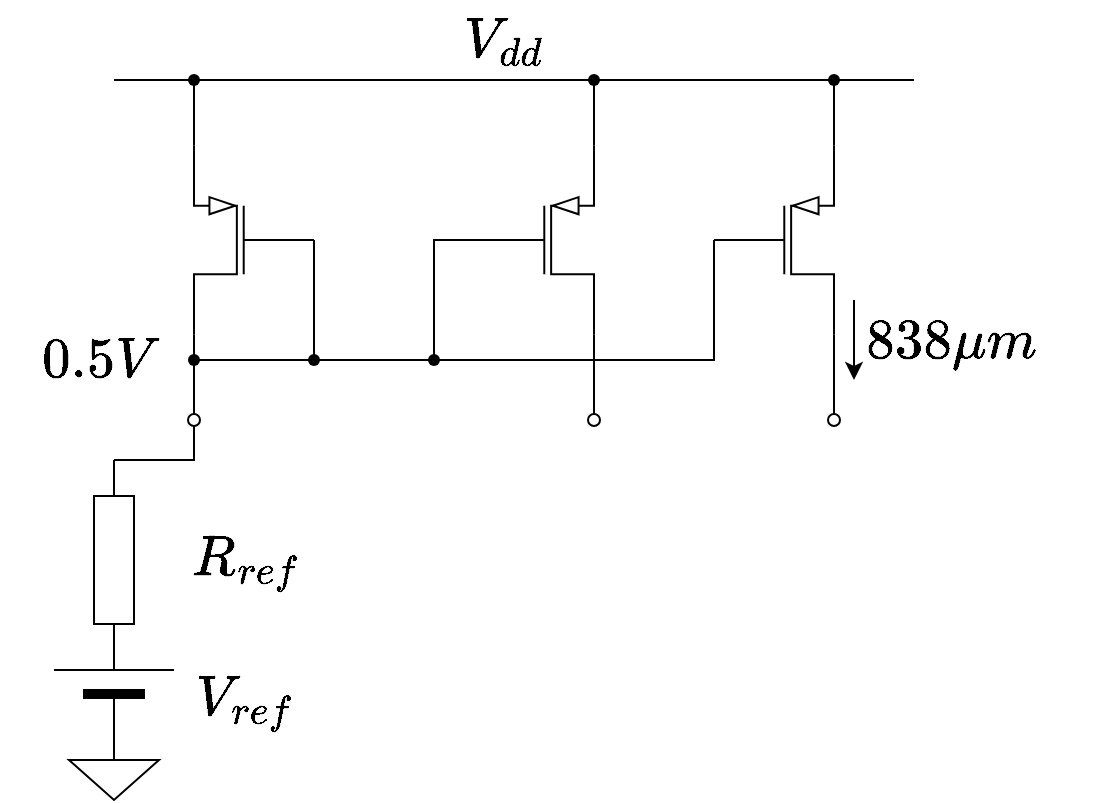 <mxfile version="22.1.16" type="device">
  <diagram name="ページ1" id="2i0Sk9s0A50K2ItH0VlC">
    <mxGraphModel dx="1434" dy="836" grid="1" gridSize="10" guides="1" tooltips="1" connect="1" arrows="1" fold="1" page="1" pageScale="1" pageWidth="1169" pageHeight="827" math="1" shadow="0">
      <root>
        <mxCell id="0" />
        <mxCell id="1" parent="0" />
        <mxCell id="ZwCErvA3PwNu4Fmr0Oyd-28" style="edgeStyle=orthogonalEdgeStyle;shape=connector;rounded=0;orthogonalLoop=1;jettySize=auto;html=1;exitX=1;exitY=1;exitDx=0;exitDy=0;exitPerimeter=0;entryX=0.5;entryY=0;entryDx=0;entryDy=0;labelBackgroundColor=default;strokeColor=default;align=center;verticalAlign=middle;fontFamily=Helvetica;fontSize=11;fontColor=default;endArrow=none;endFill=0;" edge="1" parent="1" source="ZwCErvA3PwNu4Fmr0Oyd-1" target="ZwCErvA3PwNu4Fmr0Oyd-26">
          <mxGeometry relative="1" as="geometry" />
        </mxCell>
        <mxCell id="ZwCErvA3PwNu4Fmr0Oyd-1" value="" style="verticalLabelPosition=bottom;shadow=0;dashed=0;align=center;html=1;verticalAlign=top;shape=mxgraph.electrical.transistors.pmos;pointerEvents=1;" vertex="1" parent="1">
          <mxGeometry x="540" y="270" width="60" height="100" as="geometry" />
        </mxCell>
        <mxCell id="ZwCErvA3PwNu4Fmr0Oyd-29" style="edgeStyle=orthogonalEdgeStyle;shape=connector;rounded=0;orthogonalLoop=1;jettySize=auto;html=1;exitX=1;exitY=1;exitDx=0;exitDy=0;exitPerimeter=0;entryX=0.5;entryY=0;entryDx=0;entryDy=0;labelBackgroundColor=default;strokeColor=default;align=center;verticalAlign=middle;fontFamily=Helvetica;fontSize=11;fontColor=default;endArrow=none;endFill=0;" edge="1" parent="1" source="ZwCErvA3PwNu4Fmr0Oyd-2" target="ZwCErvA3PwNu4Fmr0Oyd-27">
          <mxGeometry relative="1" as="geometry" />
        </mxCell>
        <mxCell id="ZwCErvA3PwNu4Fmr0Oyd-2" value="" style="verticalLabelPosition=bottom;shadow=0;dashed=0;align=center;html=1;verticalAlign=top;shape=mxgraph.electrical.transistors.pmos;pointerEvents=1;" vertex="1" parent="1">
          <mxGeometry x="660" y="270" width="60" height="100" as="geometry" />
        </mxCell>
        <mxCell id="ZwCErvA3PwNu4Fmr0Oyd-3" value="" style="verticalLabelPosition=bottom;shadow=0;dashed=0;align=center;html=1;verticalAlign=top;shape=mxgraph.electrical.transistors.pmos;pointerEvents=1;flipH=1;" vertex="1" parent="1">
          <mxGeometry x="400" y="270" width="60" height="100" as="geometry" />
        </mxCell>
        <mxCell id="ZwCErvA3PwNu4Fmr0Oyd-15" style="edgeStyle=orthogonalEdgeStyle;shape=connector;rounded=0;orthogonalLoop=1;jettySize=auto;html=1;labelBackgroundColor=default;strokeColor=default;align=center;verticalAlign=middle;fontFamily=Helvetica;fontSize=11;fontColor=default;endArrow=none;endFill=0;" edge="1" parent="1" source="ZwCErvA3PwNu4Fmr0Oyd-5">
          <mxGeometry relative="1" as="geometry">
            <mxPoint x="360" y="240" as="targetPoint" />
          </mxGeometry>
        </mxCell>
        <mxCell id="ZwCErvA3PwNu4Fmr0Oyd-5" value="" style="shape=waypoint;sketch=0;fillStyle=solid;size=6;pointerEvents=1;points=[];fillColor=none;resizable=0;rotatable=0;perimeter=centerPerimeter;snapToPoint=1;fontFamily=Helvetica;fontSize=11;fontColor=default;" vertex="1" parent="1">
          <mxGeometry x="390" y="230" width="20" height="20" as="geometry" />
        </mxCell>
        <mxCell id="ZwCErvA3PwNu4Fmr0Oyd-6" value="" style="shape=waypoint;sketch=0;fillStyle=solid;size=6;pointerEvents=1;points=[];fillColor=none;resizable=0;rotatable=0;perimeter=centerPerimeter;snapToPoint=1;fontFamily=Helvetica;fontSize=11;fontColor=default;" vertex="1" parent="1">
          <mxGeometry x="590" y="230" width="20" height="20" as="geometry" />
        </mxCell>
        <mxCell id="ZwCErvA3PwNu4Fmr0Oyd-16" style="edgeStyle=orthogonalEdgeStyle;shape=connector;rounded=0;orthogonalLoop=1;jettySize=auto;html=1;labelBackgroundColor=default;strokeColor=default;align=center;verticalAlign=middle;fontFamily=Helvetica;fontSize=11;fontColor=default;endArrow=none;endFill=0;" edge="1" parent="1" source="ZwCErvA3PwNu4Fmr0Oyd-7">
          <mxGeometry relative="1" as="geometry">
            <mxPoint x="760" y="240" as="targetPoint" />
          </mxGeometry>
        </mxCell>
        <mxCell id="ZwCErvA3PwNu4Fmr0Oyd-7" value="" style="shape=waypoint;sketch=0;fillStyle=solid;size=6;pointerEvents=1;points=[];fillColor=none;resizable=0;rotatable=0;perimeter=centerPerimeter;snapToPoint=1;fontFamily=Helvetica;fontSize=11;fontColor=default;" vertex="1" parent="1">
          <mxGeometry x="710" y="230" width="20" height="20" as="geometry" />
        </mxCell>
        <mxCell id="ZwCErvA3PwNu4Fmr0Oyd-8" style="edgeStyle=orthogonalEdgeStyle;rounded=0;orthogonalLoop=1;jettySize=auto;html=1;exitX=1;exitY=0;exitDx=0;exitDy=0;exitPerimeter=0;entryX=0.279;entryY=0.981;entryDx=0;entryDy=0;entryPerimeter=0;endArrow=none;endFill=0;" edge="1" parent="1" source="ZwCErvA3PwNu4Fmr0Oyd-3" target="ZwCErvA3PwNu4Fmr0Oyd-5">
          <mxGeometry relative="1" as="geometry" />
        </mxCell>
        <mxCell id="ZwCErvA3PwNu4Fmr0Oyd-9" style="edgeStyle=orthogonalEdgeStyle;shape=connector;rounded=0;orthogonalLoop=1;jettySize=auto;html=1;exitX=1;exitY=0;exitDx=0;exitDy=0;exitPerimeter=0;entryX=0.421;entryY=1.1;entryDx=0;entryDy=0;entryPerimeter=0;labelBackgroundColor=default;strokeColor=default;align=center;verticalAlign=middle;fontFamily=Helvetica;fontSize=11;fontColor=default;endArrow=none;endFill=0;" edge="1" parent="1" source="ZwCErvA3PwNu4Fmr0Oyd-1" target="ZwCErvA3PwNu4Fmr0Oyd-6">
          <mxGeometry relative="1" as="geometry" />
        </mxCell>
        <mxCell id="ZwCErvA3PwNu4Fmr0Oyd-10" style="edgeStyle=orthogonalEdgeStyle;shape=connector;rounded=0;orthogonalLoop=1;jettySize=auto;html=1;exitX=1;exitY=0;exitDx=0;exitDy=0;exitPerimeter=0;entryX=0.54;entryY=1.171;entryDx=0;entryDy=0;entryPerimeter=0;labelBackgroundColor=default;strokeColor=default;align=center;verticalAlign=middle;fontFamily=Helvetica;fontSize=11;fontColor=default;endArrow=none;endFill=0;" edge="1" parent="1" source="ZwCErvA3PwNu4Fmr0Oyd-2" target="ZwCErvA3PwNu4Fmr0Oyd-7">
          <mxGeometry relative="1" as="geometry" />
        </mxCell>
        <mxCell id="ZwCErvA3PwNu4Fmr0Oyd-11" style="edgeStyle=orthogonalEdgeStyle;shape=connector;rounded=0;orthogonalLoop=1;jettySize=auto;html=1;entryX=-0.031;entryY=0.41;entryDx=0;entryDy=0;entryPerimeter=0;labelBackgroundColor=default;strokeColor=default;align=center;verticalAlign=middle;fontFamily=Helvetica;fontSize=11;fontColor=default;endArrow=none;endFill=0;" edge="1" parent="1" source="ZwCErvA3PwNu4Fmr0Oyd-5" target="ZwCErvA3PwNu4Fmr0Oyd-6">
          <mxGeometry relative="1" as="geometry" />
        </mxCell>
        <mxCell id="ZwCErvA3PwNu4Fmr0Oyd-12" style="edgeStyle=orthogonalEdgeStyle;shape=connector;rounded=0;orthogonalLoop=1;jettySize=auto;html=1;entryX=1.183;entryY=0.529;entryDx=0;entryDy=0;entryPerimeter=0;labelBackgroundColor=default;strokeColor=default;align=center;verticalAlign=middle;fontFamily=Helvetica;fontSize=11;fontColor=default;endArrow=none;endFill=0;" edge="1" parent="1" source="ZwCErvA3PwNu4Fmr0Oyd-7" target="ZwCErvA3PwNu4Fmr0Oyd-6">
          <mxGeometry relative="1" as="geometry" />
        </mxCell>
        <mxCell id="ZwCErvA3PwNu4Fmr0Oyd-17" value="" style="shape=waypoint;sketch=0;fillStyle=solid;size=6;pointerEvents=1;points=[];fillColor=none;resizable=0;rotatable=0;perimeter=centerPerimeter;snapToPoint=1;fontFamily=Helvetica;fontSize=11;fontColor=default;" vertex="1" parent="1">
          <mxGeometry x="510" y="370" width="20" height="20" as="geometry" />
        </mxCell>
        <mxCell id="ZwCErvA3PwNu4Fmr0Oyd-18" style="edgeStyle=orthogonalEdgeStyle;shape=connector;rounded=0;orthogonalLoop=1;jettySize=auto;html=1;exitX=0;exitY=0.5;exitDx=0;exitDy=0;exitPerimeter=0;entryX=1.02;entryY=0.48;entryDx=0;entryDy=0;entryPerimeter=0;labelBackgroundColor=default;strokeColor=default;align=center;verticalAlign=middle;fontFamily=Helvetica;fontSize=11;fontColor=default;endArrow=none;endFill=0;" edge="1" parent="1" source="ZwCErvA3PwNu4Fmr0Oyd-2" target="ZwCErvA3PwNu4Fmr0Oyd-17">
          <mxGeometry relative="1" as="geometry">
            <Array as="points">
              <mxPoint x="660" y="380" />
            </Array>
          </mxGeometry>
        </mxCell>
        <mxCell id="ZwCErvA3PwNu4Fmr0Oyd-19" style="edgeStyle=orthogonalEdgeStyle;shape=connector;rounded=0;orthogonalLoop=1;jettySize=auto;html=1;exitX=0;exitY=0.5;exitDx=0;exitDy=0;exitPerimeter=0;entryX=0.46;entryY=-0.1;entryDx=0;entryDy=0;entryPerimeter=0;labelBackgroundColor=default;strokeColor=default;align=center;verticalAlign=middle;fontFamily=Helvetica;fontSize=11;fontColor=default;endArrow=none;endFill=0;" edge="1" parent="1" source="ZwCErvA3PwNu4Fmr0Oyd-1" target="ZwCErvA3PwNu4Fmr0Oyd-17">
          <mxGeometry relative="1" as="geometry" />
        </mxCell>
        <mxCell id="ZwCErvA3PwNu4Fmr0Oyd-31" style="edgeStyle=orthogonalEdgeStyle;shape=connector;rounded=0;orthogonalLoop=1;jettySize=auto;html=1;entryX=0.5;entryY=0;entryDx=0;entryDy=0;labelBackgroundColor=default;strokeColor=default;align=center;verticalAlign=middle;fontFamily=Helvetica;fontSize=11;fontColor=default;endArrow=none;endFill=0;" edge="1" parent="1" source="ZwCErvA3PwNu4Fmr0Oyd-20" target="ZwCErvA3PwNu4Fmr0Oyd-30">
          <mxGeometry relative="1" as="geometry" />
        </mxCell>
        <mxCell id="ZwCErvA3PwNu4Fmr0Oyd-20" value="" style="shape=waypoint;sketch=0;fillStyle=solid;size=6;pointerEvents=1;points=[];fillColor=none;resizable=0;rotatable=0;perimeter=centerPerimeter;snapToPoint=1;fontFamily=Helvetica;fontSize=11;fontColor=default;" vertex="1" parent="1">
          <mxGeometry x="390" y="370" width="20" height="20" as="geometry" />
        </mxCell>
        <mxCell id="ZwCErvA3PwNu4Fmr0Oyd-21" value="" style="shape=waypoint;sketch=0;fillStyle=solid;size=6;pointerEvents=1;points=[];fillColor=none;resizable=0;rotatable=0;perimeter=centerPerimeter;snapToPoint=1;fontFamily=Helvetica;fontSize=11;fontColor=default;" vertex="1" parent="1">
          <mxGeometry x="450" y="370" width="20" height="20" as="geometry" />
        </mxCell>
        <mxCell id="ZwCErvA3PwNu4Fmr0Oyd-22" style="edgeStyle=orthogonalEdgeStyle;shape=connector;rounded=0;orthogonalLoop=1;jettySize=auto;html=1;entryX=1;entryY=1;entryDx=0;entryDy=0;entryPerimeter=0;labelBackgroundColor=default;strokeColor=default;align=center;verticalAlign=middle;fontFamily=Helvetica;fontSize=11;fontColor=default;endArrow=none;endFill=0;" edge="1" parent="1" source="ZwCErvA3PwNu4Fmr0Oyd-20" target="ZwCErvA3PwNu4Fmr0Oyd-3">
          <mxGeometry relative="1" as="geometry" />
        </mxCell>
        <mxCell id="ZwCErvA3PwNu4Fmr0Oyd-23" style="edgeStyle=orthogonalEdgeStyle;shape=connector;rounded=0;orthogonalLoop=1;jettySize=auto;html=1;entryX=0;entryY=0.563;entryDx=0;entryDy=0;entryPerimeter=0;labelBackgroundColor=default;strokeColor=default;align=center;verticalAlign=middle;fontFamily=Helvetica;fontSize=11;fontColor=default;endArrow=none;endFill=0;" edge="1" parent="1" source="ZwCErvA3PwNu4Fmr0Oyd-20" target="ZwCErvA3PwNu4Fmr0Oyd-21">
          <mxGeometry relative="1" as="geometry" />
        </mxCell>
        <mxCell id="ZwCErvA3PwNu4Fmr0Oyd-24" style="edgeStyle=orthogonalEdgeStyle;shape=connector;rounded=0;orthogonalLoop=1;jettySize=auto;html=1;entryX=-0.053;entryY=0.559;entryDx=0;entryDy=0;entryPerimeter=0;labelBackgroundColor=default;strokeColor=default;align=center;verticalAlign=middle;fontFamily=Helvetica;fontSize=11;fontColor=default;endArrow=none;endFill=0;" edge="1" parent="1" source="ZwCErvA3PwNu4Fmr0Oyd-21" target="ZwCErvA3PwNu4Fmr0Oyd-17">
          <mxGeometry relative="1" as="geometry" />
        </mxCell>
        <mxCell id="ZwCErvA3PwNu4Fmr0Oyd-25" style="edgeStyle=orthogonalEdgeStyle;shape=connector;rounded=0;orthogonalLoop=1;jettySize=auto;html=1;exitX=0;exitY=0.5;exitDx=0;exitDy=0;exitPerimeter=0;entryX=0.5;entryY=0.02;entryDx=0;entryDy=0;entryPerimeter=0;labelBackgroundColor=default;strokeColor=default;align=center;verticalAlign=middle;fontFamily=Helvetica;fontSize=11;fontColor=default;endArrow=none;endFill=0;" edge="1" parent="1" source="ZwCErvA3PwNu4Fmr0Oyd-3" target="ZwCErvA3PwNu4Fmr0Oyd-21">
          <mxGeometry relative="1" as="geometry">
            <Array as="points">
              <mxPoint x="460" y="350" />
              <mxPoint x="460" y="350" />
            </Array>
          </mxGeometry>
        </mxCell>
        <mxCell id="ZwCErvA3PwNu4Fmr0Oyd-26" value="" style="verticalLabelPosition=bottom;shadow=0;dashed=0;align=center;html=1;verticalAlign=top;strokeWidth=1;shape=ellipse;perimeter=ellipsePerimeter;fontFamily=Helvetica;fontSize=11;fontColor=default;aspect=fixed;" vertex="1" parent="1">
          <mxGeometry x="597" y="407.0" width="6" height="6" as="geometry" />
        </mxCell>
        <mxCell id="ZwCErvA3PwNu4Fmr0Oyd-27" value="" style="verticalLabelPosition=bottom;shadow=0;dashed=0;align=center;html=1;verticalAlign=top;strokeWidth=1;shape=ellipse;perimeter=ellipsePerimeter;fontFamily=Helvetica;fontSize=11;fontColor=default;aspect=fixed;" vertex="1" parent="1">
          <mxGeometry x="717" y="407.0" width="6" height="6" as="geometry" />
        </mxCell>
        <mxCell id="ZwCErvA3PwNu4Fmr0Oyd-30" value="" style="verticalLabelPosition=bottom;shadow=0;dashed=0;align=center;html=1;verticalAlign=top;strokeWidth=1;shape=ellipse;perimeter=ellipsePerimeter;fontFamily=Helvetica;fontSize=11;fontColor=default;aspect=fixed;" vertex="1" parent="1">
          <mxGeometry x="397" y="407.0" width="6" height="6" as="geometry" />
        </mxCell>
        <mxCell id="ZwCErvA3PwNu4Fmr0Oyd-33" value="" style="endArrow=classic;html=1;rounded=0;labelBackgroundColor=default;strokeColor=default;fontFamily=Helvetica;fontSize=11;fontColor=default;shape=connector;align=center;verticalAlign=middle;edgeStyle=orthogonalEdgeStyle;" edge="1" parent="1">
          <mxGeometry width="50" height="50" relative="1" as="geometry">
            <mxPoint x="730" y="350" as="sourcePoint" />
            <mxPoint x="730" y="390" as="targetPoint" />
          </mxGeometry>
        </mxCell>
        <mxCell id="ZwCErvA3PwNu4Fmr0Oyd-34" value="&lt;span style=&quot;font-size: 24px;&quot;&gt;`838 \mu m`&lt;/span&gt;" style="text;html=1;align=center;verticalAlign=middle;resizable=0;points=[];autosize=1;strokeColor=none;fillColor=none;fontSize=11;fontFamily=Helvetica;fontColor=default;" vertex="1" parent="1">
          <mxGeometry x="703" y="351" width="150" height="40" as="geometry" />
        </mxCell>
        <mxCell id="ZwCErvA3PwNu4Fmr0Oyd-36" style="edgeStyle=orthogonalEdgeStyle;shape=connector;rounded=0;orthogonalLoop=1;jettySize=auto;html=1;exitX=0;exitY=0.5;exitDx=0;exitDy=0;exitPerimeter=0;entryX=0.5;entryY=1;entryDx=0;entryDy=0;labelBackgroundColor=default;strokeColor=default;align=center;verticalAlign=middle;fontFamily=Helvetica;fontSize=11;fontColor=default;endArrow=none;endFill=0;" edge="1" parent="1" source="ZwCErvA3PwNu4Fmr0Oyd-35" target="ZwCErvA3PwNu4Fmr0Oyd-30">
          <mxGeometry relative="1" as="geometry">
            <Array as="points">
              <mxPoint x="400" y="430" />
            </Array>
          </mxGeometry>
        </mxCell>
        <mxCell id="ZwCErvA3PwNu4Fmr0Oyd-37" value="&lt;span style=&quot;font-size: 24px;&quot;&gt;`V_{dd}`&lt;/span&gt;" style="text;html=1;align=center;verticalAlign=middle;resizable=0;points=[];autosize=1;strokeColor=none;fillColor=none;fontSize=11;fontFamily=Helvetica;fontColor=default;" vertex="1" parent="1">
          <mxGeometry x="500" y="200" width="110" height="40" as="geometry" />
        </mxCell>
        <mxCell id="ZwCErvA3PwNu4Fmr0Oyd-38" value="&lt;span style=&quot;font-size: 24px;&quot;&gt;`0.5 V`&lt;/span&gt;" style="text;html=1;align=center;verticalAlign=middle;resizable=0;points=[];autosize=1;strokeColor=none;fillColor=none;fontSize=11;fontFamily=Helvetica;fontColor=default;" vertex="1" parent="1">
          <mxGeometry x="303" y="360" width="100" height="40" as="geometry" />
        </mxCell>
        <mxCell id="ZwCErvA3PwNu4Fmr0Oyd-39" value="" style="verticalLabelPosition=bottom;shadow=0;dashed=0;align=center;fillColor=strokeColor;html=1;verticalAlign=top;strokeWidth=1;shape=mxgraph.electrical.miscellaneous.monocell_battery;fontFamily=Helvetica;fontSize=11;fontColor=default;direction=north;" vertex="1" parent="1">
          <mxGeometry x="330" y="490" width="60" height="100" as="geometry" />
        </mxCell>
        <mxCell id="ZwCErvA3PwNu4Fmr0Oyd-35" value="" style="pointerEvents=1;verticalLabelPosition=bottom;shadow=0;dashed=0;align=center;html=1;verticalAlign=top;shape=mxgraph.electrical.resistors.resistor_1;fontFamily=Helvetica;fontSize=11;fontColor=default;direction=south;" vertex="1" parent="1">
          <mxGeometry x="350" y="430" width="20" height="100" as="geometry" />
        </mxCell>
        <mxCell id="ZwCErvA3PwNu4Fmr0Oyd-40" value="" style="pointerEvents=1;verticalLabelPosition=bottom;shadow=0;dashed=0;align=center;html=1;verticalAlign=top;shape=mxgraph.electrical.signal_sources.signal_ground;fontFamily=Helvetica;fontSize=24;fontColor=default;" vertex="1" parent="1">
          <mxGeometry x="337.5" y="570" width="45" height="30" as="geometry" />
        </mxCell>
        <mxCell id="ZwCErvA3PwNu4Fmr0Oyd-41" value="&lt;span style=&quot;font-size: 24px;&quot;&gt;`R_{ref}`&lt;/span&gt;" style="text;html=1;align=center;verticalAlign=middle;resizable=0;points=[];autosize=1;strokeColor=none;fillColor=none;fontSize=11;fontFamily=Helvetica;fontColor=default;" vertex="1" parent="1">
          <mxGeometry x="370" y="460" width="110" height="40" as="geometry" />
        </mxCell>
        <mxCell id="ZwCErvA3PwNu4Fmr0Oyd-42" value="&lt;span style=&quot;font-size: 24px;&quot;&gt;`V_{ref}`&lt;/span&gt;" style="text;html=1;align=center;verticalAlign=middle;resizable=0;points=[];autosize=1;strokeColor=none;fillColor=none;fontSize=11;fontFamily=Helvetica;fontColor=default;" vertex="1" parent="1">
          <mxGeometry x="370" y="530" width="110" height="40" as="geometry" />
        </mxCell>
      </root>
    </mxGraphModel>
  </diagram>
</mxfile>

